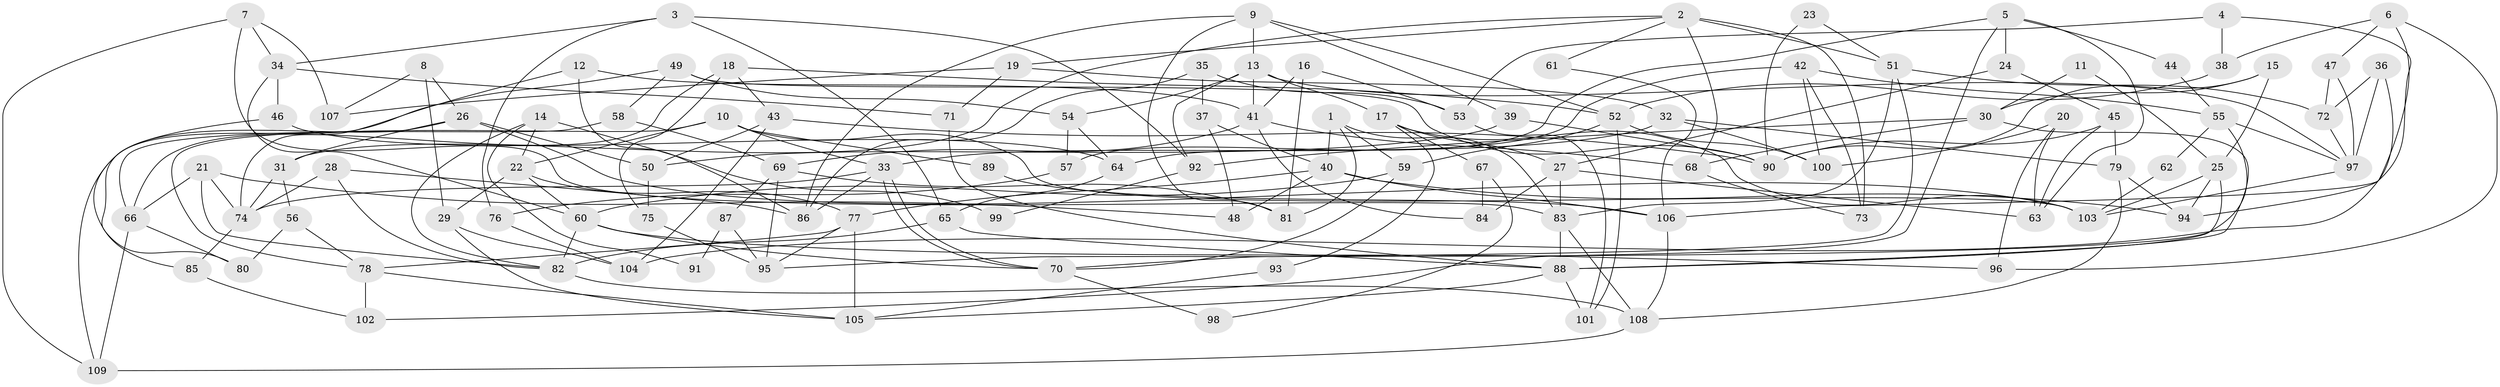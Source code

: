 // Generated by graph-tools (version 1.1) at 2025/36/03/09/25 02:36:26]
// undirected, 109 vertices, 218 edges
graph export_dot {
graph [start="1"]
  node [color=gray90,style=filled];
  1;
  2;
  3;
  4;
  5;
  6;
  7;
  8;
  9;
  10;
  11;
  12;
  13;
  14;
  15;
  16;
  17;
  18;
  19;
  20;
  21;
  22;
  23;
  24;
  25;
  26;
  27;
  28;
  29;
  30;
  31;
  32;
  33;
  34;
  35;
  36;
  37;
  38;
  39;
  40;
  41;
  42;
  43;
  44;
  45;
  46;
  47;
  48;
  49;
  50;
  51;
  52;
  53;
  54;
  55;
  56;
  57;
  58;
  59;
  60;
  61;
  62;
  63;
  64;
  65;
  66;
  67;
  68;
  69;
  70;
  71;
  72;
  73;
  74;
  75;
  76;
  77;
  78;
  79;
  80;
  81;
  82;
  83;
  84;
  85;
  86;
  87;
  88;
  89;
  90;
  91;
  92;
  93;
  94;
  95;
  96;
  97;
  98;
  99;
  100;
  101;
  102;
  103;
  104;
  105;
  106;
  107;
  108;
  109;
  1 -- 40;
  1 -- 81;
  1 -- 59;
  1 -- 83;
  2 -- 51;
  2 -- 19;
  2 -- 31;
  2 -- 61;
  2 -- 68;
  2 -- 73;
  3 -- 34;
  3 -- 65;
  3 -- 76;
  3 -- 92;
  4 -- 38;
  4 -- 94;
  4 -- 53;
  5 -- 57;
  5 -- 63;
  5 -- 24;
  5 -- 44;
  5 -- 102;
  6 -- 47;
  6 -- 106;
  6 -- 38;
  6 -- 96;
  7 -- 83;
  7 -- 109;
  7 -- 34;
  7 -- 107;
  8 -- 29;
  8 -- 26;
  8 -- 107;
  9 -- 13;
  9 -- 52;
  9 -- 39;
  9 -- 81;
  9 -- 86;
  10 -- 78;
  10 -- 33;
  10 -- 22;
  10 -- 89;
  10 -- 103;
  11 -- 25;
  11 -- 30;
  12 -- 41;
  12 -- 74;
  12 -- 86;
  13 -- 41;
  13 -- 17;
  13 -- 54;
  13 -- 92;
  13 -- 97;
  14 -- 22;
  14 -- 82;
  14 -- 91;
  14 -- 99;
  15 -- 25;
  15 -- 90;
  15 -- 30;
  16 -- 81;
  16 -- 53;
  16 -- 41;
  17 -- 103;
  17 -- 27;
  17 -- 67;
  17 -- 93;
  18 -- 66;
  18 -- 52;
  18 -- 43;
  18 -- 75;
  19 -- 107;
  19 -- 71;
  19 -- 32;
  20 -- 96;
  20 -- 100;
  20 -- 63;
  21 -- 74;
  21 -- 82;
  21 -- 48;
  21 -- 66;
  22 -- 77;
  22 -- 29;
  22 -- 60;
  23 -- 51;
  23 -- 90;
  24 -- 45;
  24 -- 27;
  25 -- 103;
  25 -- 88;
  25 -- 94;
  26 -- 103;
  26 -- 109;
  26 -- 31;
  26 -- 50;
  27 -- 83;
  27 -- 63;
  27 -- 84;
  28 -- 86;
  28 -- 74;
  28 -- 82;
  29 -- 105;
  29 -- 104;
  30 -- 92;
  30 -- 68;
  30 -- 88;
  31 -- 56;
  31 -- 74;
  32 -- 33;
  32 -- 79;
  32 -- 100;
  33 -- 70;
  33 -- 70;
  33 -- 86;
  33 -- 74;
  34 -- 60;
  34 -- 46;
  34 -- 71;
  35 -- 86;
  35 -- 37;
  35 -- 53;
  36 -- 104;
  36 -- 97;
  36 -- 72;
  37 -- 48;
  37 -- 40;
  38 -- 52;
  39 -- 90;
  39 -- 50;
  40 -- 77;
  40 -- 94;
  40 -- 48;
  40 -- 106;
  41 -- 68;
  41 -- 69;
  41 -- 84;
  42 -- 73;
  42 -- 64;
  42 -- 55;
  42 -- 100;
  43 -- 50;
  43 -- 90;
  43 -- 104;
  44 -- 55;
  45 -- 79;
  45 -- 63;
  45 -- 90;
  46 -- 64;
  46 -- 80;
  47 -- 97;
  47 -- 72;
  49 -- 58;
  49 -- 90;
  49 -- 54;
  49 -- 85;
  50 -- 75;
  51 -- 83;
  51 -- 70;
  51 -- 72;
  52 -- 59;
  52 -- 100;
  52 -- 101;
  53 -- 101;
  54 -- 57;
  54 -- 64;
  55 -- 97;
  55 -- 62;
  55 -- 95;
  56 -- 78;
  56 -- 80;
  57 -- 76;
  58 -- 69;
  58 -- 66;
  59 -- 60;
  59 -- 70;
  60 -- 70;
  60 -- 82;
  60 -- 96;
  61 -- 106;
  62 -- 103;
  64 -- 65;
  65 -- 82;
  65 -- 88;
  66 -- 80;
  66 -- 109;
  67 -- 84;
  67 -- 98;
  68 -- 73;
  69 -- 95;
  69 -- 81;
  69 -- 87;
  70 -- 98;
  71 -- 88;
  72 -- 97;
  74 -- 85;
  75 -- 95;
  76 -- 104;
  77 -- 105;
  77 -- 95;
  77 -- 78;
  78 -- 102;
  78 -- 105;
  79 -- 108;
  79 -- 94;
  82 -- 108;
  83 -- 88;
  83 -- 108;
  85 -- 102;
  87 -- 95;
  87 -- 91;
  88 -- 101;
  88 -- 105;
  89 -- 106;
  92 -- 99;
  93 -- 105;
  97 -- 103;
  106 -- 108;
  108 -- 109;
}
